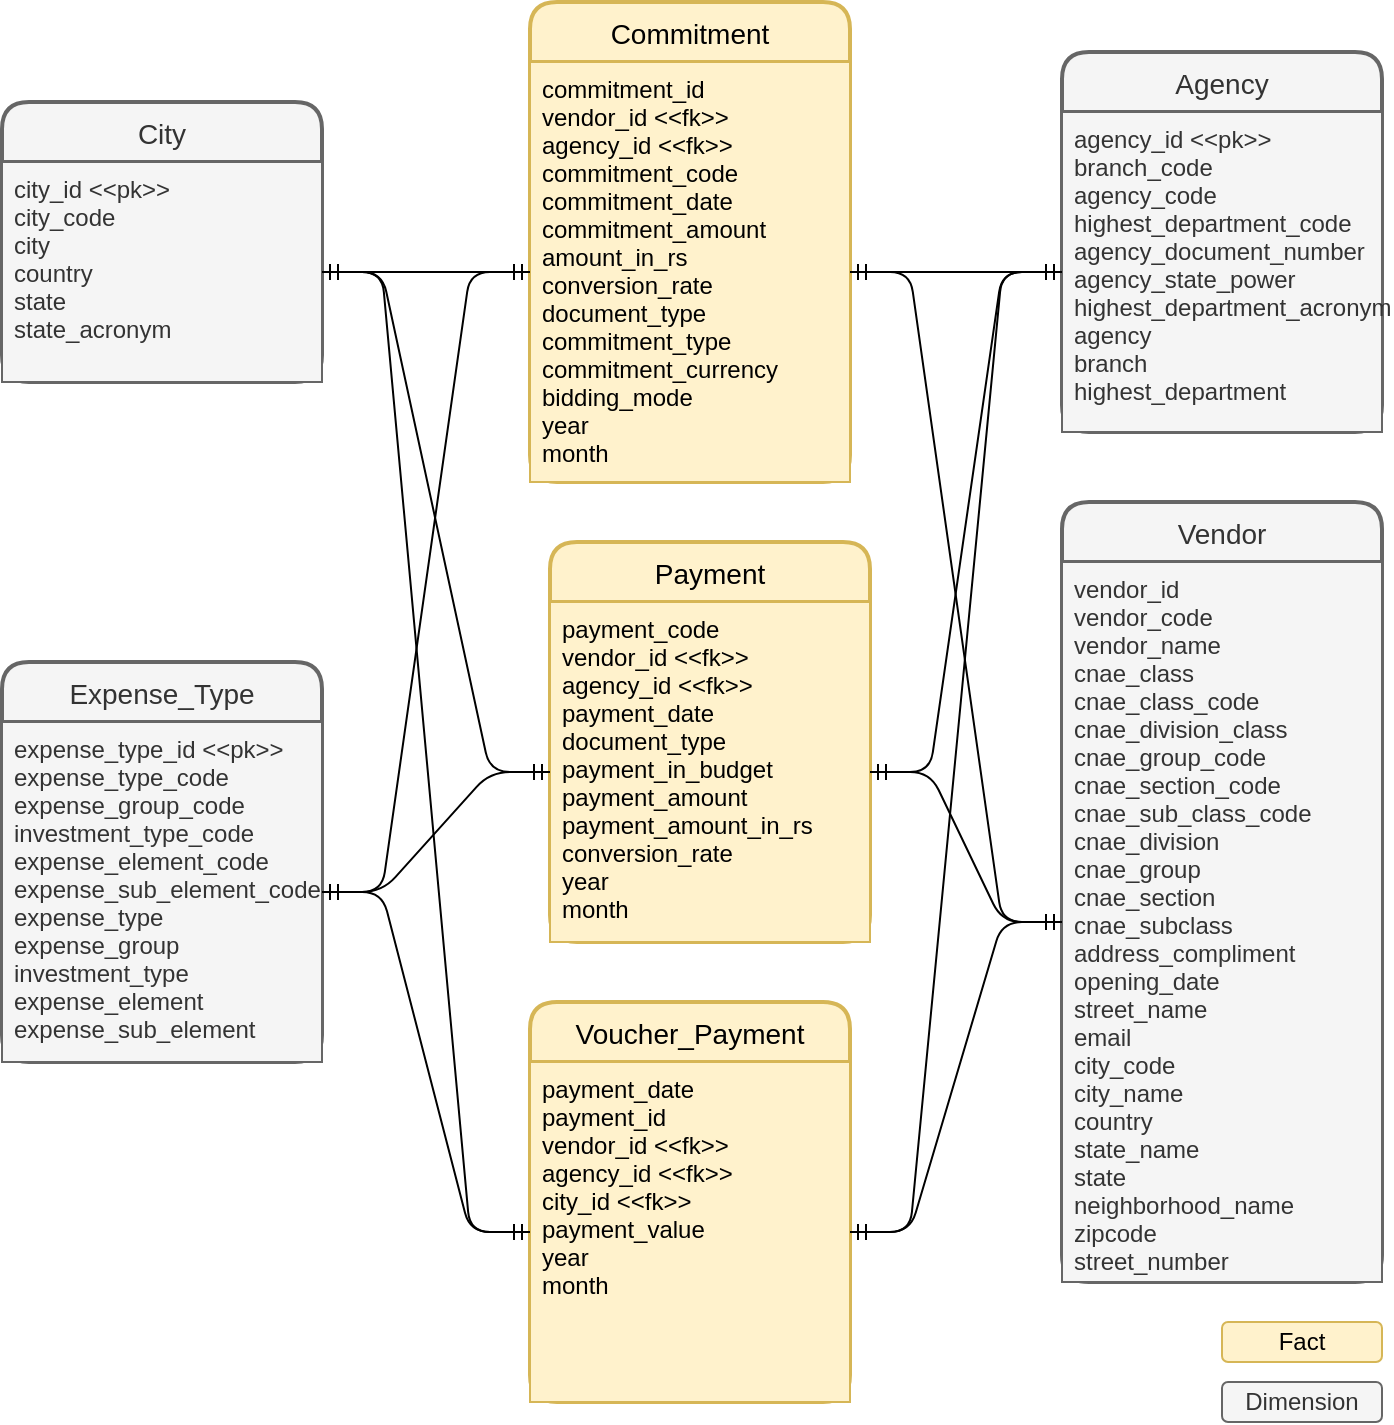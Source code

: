 <mxfile version="13.10.1" type="device"><diagram id="B2EK340e3fMiS5g1VGy0" name="Page-1"><mxGraphModel dx="868" dy="419" grid="1" gridSize="10" guides="1" tooltips="1" connect="1" arrows="1" fold="1" page="1" pageScale="1" pageWidth="827" pageHeight="1169" math="0" shadow="0"><root><mxCell id="0"/><mxCell id="1" parent="0"/><mxCell id="661X-r-bUCum4JSaK9aQ-14" value="Commitment" style="swimlane;childLayout=stackLayout;horizontal=1;startSize=30;horizontalStack=0;rounded=1;fontSize=14;fontStyle=0;strokeWidth=2;resizeParent=0;resizeLast=1;shadow=0;dashed=0;align=center;fillColor=#fff2cc;strokeColor=#d6b656;" vertex="1" parent="1"><mxGeometry x="334" y="120" width="160" height="240" as="geometry"/></mxCell><mxCell id="661X-r-bUCum4JSaK9aQ-15" value="commitment_id&#10;vendor_id &lt;&lt;fk&gt;&gt;&#10;agency_id &lt;&lt;fk&gt;&gt;&#10;commitment_code&#10;commitment_date&#10;commitment_amount&#10;amount_in_rs&#10;conversion_rate&#10;document_type&#10;commitment_type&#10;commitment_currency&#10;bidding_mode&#10;year&#10;month" style="align=left;strokeColor=#d6b656;fillColor=#fff2cc;spacingLeft=4;fontSize=12;verticalAlign=top;resizable=0;rotatable=0;part=1;" vertex="1" parent="661X-r-bUCum4JSaK9aQ-14"><mxGeometry y="30" width="160" height="210" as="geometry"/></mxCell><mxCell id="661X-r-bUCum4JSaK9aQ-16" value="Agency" style="swimlane;childLayout=stackLayout;horizontal=1;startSize=30;horizontalStack=0;rounded=1;fontSize=14;fontStyle=0;strokeWidth=2;resizeParent=0;resizeLast=1;shadow=0;dashed=0;align=center;fillColor=#f5f5f5;strokeColor=#666666;fontColor=#333333;" vertex="1" parent="1"><mxGeometry x="600" y="145" width="160" height="190" as="geometry"/></mxCell><mxCell id="661X-r-bUCum4JSaK9aQ-17" value="agency_id &lt;&lt;pk&gt;&gt;&#10;branch_code&#10;agency_code&#10;highest_department_code&#10;agency_document_number&#10;agency_state_power&#10;highest_department_acronym&#10;agency&#10;branch&#10;highest_department" style="align=left;strokeColor=#666666;fillColor=#f5f5f5;spacingLeft=4;fontSize=12;verticalAlign=top;resizable=0;rotatable=0;part=1;fontColor=#333333;" vertex="1" parent="661X-r-bUCum4JSaK9aQ-16"><mxGeometry y="30" width="160" height="160" as="geometry"/></mxCell><mxCell id="661X-r-bUCum4JSaK9aQ-18" value="Vendor" style="swimlane;childLayout=stackLayout;horizontal=1;startSize=30;horizontalStack=0;rounded=1;fontSize=14;fontStyle=0;strokeWidth=2;resizeParent=0;resizeLast=1;shadow=0;dashed=0;align=center;fillColor=#f5f5f5;strokeColor=#666666;fontColor=#333333;" vertex="1" parent="1"><mxGeometry x="600" y="370" width="160" height="390" as="geometry"/></mxCell><mxCell id="661X-r-bUCum4JSaK9aQ-19" value="vendor_id&#10;vendor_code&#10;vendor_name&#10;cnae_class&#10;cnae_class_code&#10;cnae_division_class&#10;cnae_group_code&#10;cnae_section_code&#10;cnae_sub_class_code&#10;cnae_division&#10;cnae_group&#10;cnae_section&#10;cnae_subclass&#10;address_compliment&#10;opening_date&#10;street_name&#10;email&#10;city_code&#10;city_name&#10;country&#10;state_name&#10;state&#10;neighborhood_name&#10;zipcode&#10;street_number" style="align=left;strokeColor=#666666;fillColor=#f5f5f5;spacingLeft=4;fontSize=12;verticalAlign=top;resizable=0;rotatable=0;part=1;fontColor=#333333;" vertex="1" parent="661X-r-bUCum4JSaK9aQ-18"><mxGeometry y="30" width="160" height="360" as="geometry"/></mxCell><mxCell id="661X-r-bUCum4JSaK9aQ-21" style="edgeStyle=orthogonalEdgeStyle;rounded=0;orthogonalLoop=1;jettySize=auto;html=1;exitX=0.5;exitY=1;exitDx=0;exitDy=0;" edge="1" parent="661X-r-bUCum4JSaK9aQ-18" source="661X-r-bUCum4JSaK9aQ-19" target="661X-r-bUCum4JSaK9aQ-19"><mxGeometry relative="1" as="geometry"/></mxCell><mxCell id="661X-r-bUCum4JSaK9aQ-22" style="edgeStyle=orthogonalEdgeStyle;rounded=0;orthogonalLoop=1;jettySize=auto;html=1;exitX=0.5;exitY=1;exitDx=0;exitDy=0;" edge="1" parent="661X-r-bUCum4JSaK9aQ-18" source="661X-r-bUCum4JSaK9aQ-19" target="661X-r-bUCum4JSaK9aQ-19"><mxGeometry relative="1" as="geometry"/></mxCell><mxCell id="661X-r-bUCum4JSaK9aQ-23" value="Expense_Type" style="swimlane;childLayout=stackLayout;horizontal=1;startSize=30;horizontalStack=0;rounded=1;fontSize=14;fontStyle=0;strokeWidth=2;resizeParent=0;resizeLast=1;shadow=0;dashed=0;align=center;fillColor=#f5f5f5;strokeColor=#666666;fontColor=#333333;" vertex="1" parent="1"><mxGeometry x="70" y="450" width="160" height="200" as="geometry"/></mxCell><mxCell id="661X-r-bUCum4JSaK9aQ-24" value="expense_type_id &lt;&lt;pk&gt;&gt;&#10;expense_type_code&#10;expense_group_code&#10;investment_type_code&#10;expense_element_code&#10;expense_sub_element_code&#10;expense_type&#10;expense_group&#10;investment_type&#10;expense_element&#10;expense_sub_element" style="align=left;strokeColor=#666666;fillColor=#f5f5f5;spacingLeft=4;fontSize=12;verticalAlign=top;resizable=0;rotatable=0;part=1;fontColor=#333333;" vertex="1" parent="661X-r-bUCum4JSaK9aQ-23"><mxGeometry y="30" width="160" height="170" as="geometry"/></mxCell><mxCell id="661X-r-bUCum4JSaK9aQ-25" style="edgeStyle=orthogonalEdgeStyle;rounded=0;orthogonalLoop=1;jettySize=auto;html=1;exitX=0.5;exitY=1;exitDx=0;exitDy=0;" edge="1" parent="661X-r-bUCum4JSaK9aQ-23" source="661X-r-bUCum4JSaK9aQ-24" target="661X-r-bUCum4JSaK9aQ-24"><mxGeometry relative="1" as="geometry"/></mxCell><mxCell id="661X-r-bUCum4JSaK9aQ-26" style="edgeStyle=orthogonalEdgeStyle;rounded=0;orthogonalLoop=1;jettySize=auto;html=1;exitX=0.5;exitY=1;exitDx=0;exitDy=0;" edge="1" parent="661X-r-bUCum4JSaK9aQ-23" source="661X-r-bUCum4JSaK9aQ-24" target="661X-r-bUCum4JSaK9aQ-24"><mxGeometry relative="1" as="geometry"/></mxCell><mxCell id="661X-r-bUCum4JSaK9aQ-27" value="City" style="swimlane;childLayout=stackLayout;horizontal=1;startSize=30;horizontalStack=0;rounded=1;fontSize=14;fontStyle=0;strokeWidth=2;resizeParent=0;resizeLast=1;shadow=0;dashed=0;align=center;fillColor=#f5f5f5;strokeColor=#666666;fontColor=#333333;" vertex="1" parent="1"><mxGeometry x="70" y="170" width="160" height="140" as="geometry"/></mxCell><mxCell id="661X-r-bUCum4JSaK9aQ-28" value="city_id &lt;&lt;pk&gt;&gt;&#10;city_code&#10;city&#10;country&#10;state&#10;state_acronym" style="align=left;strokeColor=#666666;fillColor=#f5f5f5;spacingLeft=4;fontSize=12;verticalAlign=top;resizable=0;rotatable=0;part=1;fontColor=#333333;" vertex="1" parent="661X-r-bUCum4JSaK9aQ-27"><mxGeometry y="30" width="160" height="110" as="geometry"/></mxCell><mxCell id="661X-r-bUCum4JSaK9aQ-29" value="Voucher_Payment" style="swimlane;childLayout=stackLayout;horizontal=1;startSize=30;horizontalStack=0;rounded=1;fontSize=14;fontStyle=0;strokeWidth=2;resizeParent=0;resizeLast=1;shadow=0;dashed=0;align=center;fillColor=#fff2cc;strokeColor=#d6b656;" vertex="1" parent="1"><mxGeometry x="334" y="620" width="160" height="200" as="geometry"/></mxCell><mxCell id="661X-r-bUCum4JSaK9aQ-30" value="payment_date&#10;payment_id&#10;vendor_id &lt;&lt;fk&gt;&gt;&#10;agency_id &lt;&lt;fk&gt;&gt;&#10;city_id &lt;&lt;fk&gt;&gt;&#10;payment_value&#10;year&#10;month" style="align=left;strokeColor=#d6b656;fillColor=#fff2cc;spacingLeft=4;fontSize=12;verticalAlign=top;resizable=0;rotatable=0;part=1;" vertex="1" parent="661X-r-bUCum4JSaK9aQ-29"><mxGeometry y="30" width="160" height="170" as="geometry"/></mxCell><mxCell id="661X-r-bUCum4JSaK9aQ-31" value="Payment" style="swimlane;childLayout=stackLayout;horizontal=1;startSize=30;horizontalStack=0;rounded=1;fontSize=14;fontStyle=0;strokeWidth=2;resizeParent=0;resizeLast=1;shadow=0;dashed=0;align=center;fillColor=#fff2cc;strokeColor=#d6b656;" vertex="1" parent="1"><mxGeometry x="344" y="390" width="160" height="200" as="geometry"/></mxCell><mxCell id="661X-r-bUCum4JSaK9aQ-32" value="payment_code&#10;vendor_id &lt;&lt;fk&gt;&gt;&#10;agency_id &lt;&lt;fk&gt;&gt;&#10;payment_date&#10;document_type&#10;payment_in_budget&#10;payment_amount&#10;payment_amount_in_rs&#10;conversion_rate&#10;year&#10;month" style="align=left;strokeColor=#d6b656;fillColor=#fff2cc;spacingLeft=4;fontSize=12;verticalAlign=top;resizable=0;rotatable=0;part=1;" vertex="1" parent="661X-r-bUCum4JSaK9aQ-31"><mxGeometry y="30" width="160" height="170" as="geometry"/></mxCell><mxCell id="661X-r-bUCum4JSaK9aQ-34" value="" style="edgeStyle=entityRelationEdgeStyle;fontSize=12;html=1;endArrow=ERmandOne;startArrow=ERmandOne;" edge="1" parent="1" source="661X-r-bUCum4JSaK9aQ-28" target="661X-r-bUCum4JSaK9aQ-32"><mxGeometry width="100" height="100" relative="1" as="geometry"><mxPoint x="300" y="138.04" as="sourcePoint"/><mxPoint x="344" y="212.5" as="targetPoint"/></mxGeometry></mxCell><mxCell id="661X-r-bUCum4JSaK9aQ-35" value="" style="edgeStyle=entityRelationEdgeStyle;fontSize=12;html=1;endArrow=ERmandOne;startArrow=ERmandOne;" edge="1" parent="1" source="661X-r-bUCum4JSaK9aQ-28" target="661X-r-bUCum4JSaK9aQ-30"><mxGeometry width="100" height="100" relative="1" as="geometry"><mxPoint x="210" y="155" as="sourcePoint"/><mxPoint x="354" y="515" as="targetPoint"/></mxGeometry></mxCell><mxCell id="661X-r-bUCum4JSaK9aQ-36" value="" style="edgeStyle=entityRelationEdgeStyle;fontSize=12;html=1;endArrow=ERmandOne;startArrow=ERmandOne;" edge="1" parent="1" source="661X-r-bUCum4JSaK9aQ-17" target="661X-r-bUCum4JSaK9aQ-15"><mxGeometry width="100" height="100" relative="1" as="geometry"><mxPoint x="210" y="155" as="sourcePoint"/><mxPoint x="344" y="212.5" as="targetPoint"/></mxGeometry></mxCell><mxCell id="661X-r-bUCum4JSaK9aQ-37" value="" style="edgeStyle=entityRelationEdgeStyle;fontSize=12;html=1;endArrow=ERmandOne;startArrow=ERmandOne;" edge="1" parent="1" source="661X-r-bUCum4JSaK9aQ-17" target="661X-r-bUCum4JSaK9aQ-32"><mxGeometry width="100" height="100" relative="1" as="geometry"><mxPoint x="590" y="180" as="sourcePoint"/><mxPoint x="504" y="265" as="targetPoint"/></mxGeometry></mxCell><mxCell id="661X-r-bUCum4JSaK9aQ-38" value="" style="edgeStyle=entityRelationEdgeStyle;fontSize=12;html=1;endArrow=ERmandOne;startArrow=ERmandOne;" edge="1" parent="1" source="661X-r-bUCum4JSaK9aQ-17" target="661X-r-bUCum4JSaK9aQ-30"><mxGeometry width="100" height="100" relative="1" as="geometry"><mxPoint x="600" y="190" as="sourcePoint"/><mxPoint x="514" y="275" as="targetPoint"/></mxGeometry></mxCell><mxCell id="661X-r-bUCum4JSaK9aQ-39" value="" style="edgeStyle=entityRelationEdgeStyle;fontSize=12;html=1;endArrow=ERmandOne;startArrow=ERmandOne;exitX=1;exitY=0.5;exitDx=0;exitDy=0;" edge="1" parent="1" source="661X-r-bUCum4JSaK9aQ-28" target="661X-r-bUCum4JSaK9aQ-15"><mxGeometry width="100" height="100" relative="1" as="geometry"><mxPoint x="210" y="155" as="sourcePoint"/><mxPoint x="344" y="745" as="targetPoint"/></mxGeometry></mxCell><mxCell id="661X-r-bUCum4JSaK9aQ-40" value="" style="edgeStyle=entityRelationEdgeStyle;fontSize=12;html=1;endArrow=ERmandOne;startArrow=ERmandOne;" edge="1" parent="1" source="661X-r-bUCum4JSaK9aQ-24" target="661X-r-bUCum4JSaK9aQ-15"><mxGeometry width="100" height="100" relative="1" as="geometry"><mxPoint x="210" y="155" as="sourcePoint"/><mxPoint x="344" y="745" as="targetPoint"/></mxGeometry></mxCell><mxCell id="661X-r-bUCum4JSaK9aQ-42" value="" style="edgeStyle=entityRelationEdgeStyle;fontSize=12;html=1;endArrow=ERmandOne;startArrow=ERmandOne;" edge="1" parent="1" source="661X-r-bUCum4JSaK9aQ-24" target="661X-r-bUCum4JSaK9aQ-32"><mxGeometry width="100" height="100" relative="1" as="geometry"><mxPoint x="210" y="635" as="sourcePoint"/><mxPoint x="344" y="265" as="targetPoint"/></mxGeometry></mxCell><mxCell id="661X-r-bUCum4JSaK9aQ-43" value="" style="edgeStyle=entityRelationEdgeStyle;fontSize=12;html=1;endArrow=ERmandOne;startArrow=ERmandOne;" edge="1" parent="1" source="661X-r-bUCum4JSaK9aQ-24" target="661X-r-bUCum4JSaK9aQ-30"><mxGeometry width="100" height="100" relative="1" as="geometry"><mxPoint x="220" y="645" as="sourcePoint"/><mxPoint x="354" y="275" as="targetPoint"/></mxGeometry></mxCell><mxCell id="661X-r-bUCum4JSaK9aQ-44" value="" style="edgeStyle=entityRelationEdgeStyle;fontSize=12;html=1;endArrow=ERmandOne;startArrow=ERmandOne;" edge="1" parent="1" source="661X-r-bUCum4JSaK9aQ-19" target="661X-r-bUCum4JSaK9aQ-15"><mxGeometry width="100" height="100" relative="1" as="geometry"><mxPoint x="590" y="180" as="sourcePoint"/><mxPoint x="504" y="265" as="targetPoint"/></mxGeometry></mxCell><mxCell id="661X-r-bUCum4JSaK9aQ-45" value="" style="edgeStyle=entityRelationEdgeStyle;fontSize=12;html=1;endArrow=ERmandOne;startArrow=ERmandOne;" edge="1" parent="1" source="661X-r-bUCum4JSaK9aQ-32" target="661X-r-bUCum4JSaK9aQ-19"><mxGeometry width="100" height="100" relative="1" as="geometry"><mxPoint x="600" y="190" as="sourcePoint"/><mxPoint x="514" y="275" as="targetPoint"/></mxGeometry></mxCell><mxCell id="661X-r-bUCum4JSaK9aQ-46" value="" style="edgeStyle=entityRelationEdgeStyle;fontSize=12;html=1;endArrow=ERmandOne;startArrow=ERmandOne;" edge="1" parent="1" source="661X-r-bUCum4JSaK9aQ-19" target="661X-r-bUCum4JSaK9aQ-30"><mxGeometry width="100" height="100" relative="1" as="geometry"><mxPoint x="610" y="200" as="sourcePoint"/><mxPoint x="524" y="285" as="targetPoint"/></mxGeometry></mxCell><mxCell id="661X-r-bUCum4JSaK9aQ-47" value="Fact" style="rounded=1;whiteSpace=wrap;html=1;fillColor=#fff2cc;strokeColor=#d6b656;" vertex="1" parent="1"><mxGeometry x="680" y="780" width="80" height="20" as="geometry"/></mxCell><mxCell id="661X-r-bUCum4JSaK9aQ-48" value="Dimension" style="rounded=1;whiteSpace=wrap;html=1;fillColor=#f5f5f5;strokeColor=#666666;fontColor=#333333;" vertex="1" parent="1"><mxGeometry x="680" y="810" width="80" height="20" as="geometry"/></mxCell></root></mxGraphModel></diagram></mxfile>
